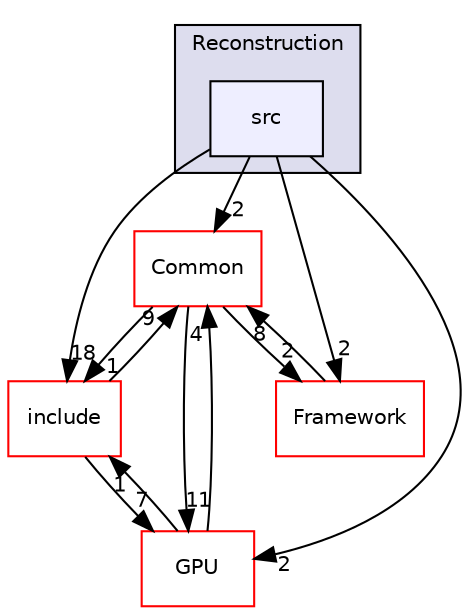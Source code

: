 digraph "/home/travis/build/AliceO2Group/AliceO2/DataFormats/Reconstruction/src" {
  bgcolor=transparent;
  compound=true
  node [ fontsize="10", fontname="Helvetica"];
  edge [ labelfontsize="10", labelfontname="Helvetica"];
  subgraph clusterdir_d269712cc31e133b892a3b3f6424741a {
    graph [ bgcolor="#ddddee", pencolor="black", label="Reconstruction" fontname="Helvetica", fontsize="10", URL="dir_d269712cc31e133b892a3b3f6424741a.html"]
  dir_46bf9eb01275b6b66c6fbadfa4838276 [shape=box, label="src", style="filled", fillcolor="#eeeeff", pencolor="black", URL="dir_46bf9eb01275b6b66c6fbadfa4838276.html"];
  }
  dir_4ab6b4cc6a7edbff49100e9123df213f [shape=box label="Common" color="red" URL="dir_4ab6b4cc6a7edbff49100e9123df213f.html"];
  dir_99c43ad88135ecdb15d6d5c818628268 [shape=box label="include" color="red" URL="dir_99c43ad88135ecdb15d6d5c818628268.html"];
  dir_f511f1e9c03c071966ae594f00bbc5e0 [shape=box label="GPU" color="red" URL="dir_f511f1e9c03c071966ae594f00bbc5e0.html"];
  dir_bcbb2cf9a3d3d83e5515c82071a07177 [shape=box label="Framework" color="red" URL="dir_bcbb2cf9a3d3d83e5515c82071a07177.html"];
  dir_4ab6b4cc6a7edbff49100e9123df213f->dir_99c43ad88135ecdb15d6d5c818628268 [headlabel="1", labeldistance=1.5 headhref="dir_000036_000255.html"];
  dir_4ab6b4cc6a7edbff49100e9123df213f->dir_f511f1e9c03c071966ae594f00bbc5e0 [headlabel="11", labeldistance=1.5 headhref="dir_000036_000762.html"];
  dir_4ab6b4cc6a7edbff49100e9123df213f->dir_bcbb2cf9a3d3d83e5515c82071a07177 [headlabel="2", labeldistance=1.5 headhref="dir_000036_000063.html"];
  dir_46bf9eb01275b6b66c6fbadfa4838276->dir_4ab6b4cc6a7edbff49100e9123df213f [headlabel="2", labeldistance=1.5 headhref="dir_000283_000036.html"];
  dir_46bf9eb01275b6b66c6fbadfa4838276->dir_99c43ad88135ecdb15d6d5c818628268 [headlabel="18", labeldistance=1.5 headhref="dir_000283_000255.html"];
  dir_46bf9eb01275b6b66c6fbadfa4838276->dir_f511f1e9c03c071966ae594f00bbc5e0 [headlabel="2", labeldistance=1.5 headhref="dir_000283_000762.html"];
  dir_46bf9eb01275b6b66c6fbadfa4838276->dir_bcbb2cf9a3d3d83e5515c82071a07177 [headlabel="2", labeldistance=1.5 headhref="dir_000283_000063.html"];
  dir_99c43ad88135ecdb15d6d5c818628268->dir_4ab6b4cc6a7edbff49100e9123df213f [headlabel="9", labeldistance=1.5 headhref="dir_000255_000036.html"];
  dir_99c43ad88135ecdb15d6d5c818628268->dir_f511f1e9c03c071966ae594f00bbc5e0 [headlabel="7", labeldistance=1.5 headhref="dir_000255_000762.html"];
  dir_f511f1e9c03c071966ae594f00bbc5e0->dir_4ab6b4cc6a7edbff49100e9123df213f [headlabel="4", labeldistance=1.5 headhref="dir_000762_000036.html"];
  dir_f511f1e9c03c071966ae594f00bbc5e0->dir_99c43ad88135ecdb15d6d5c818628268 [headlabel="1", labeldistance=1.5 headhref="dir_000762_000255.html"];
  dir_bcbb2cf9a3d3d83e5515c82071a07177->dir_4ab6b4cc6a7edbff49100e9123df213f [headlabel="8", labeldistance=1.5 headhref="dir_000063_000036.html"];
}
